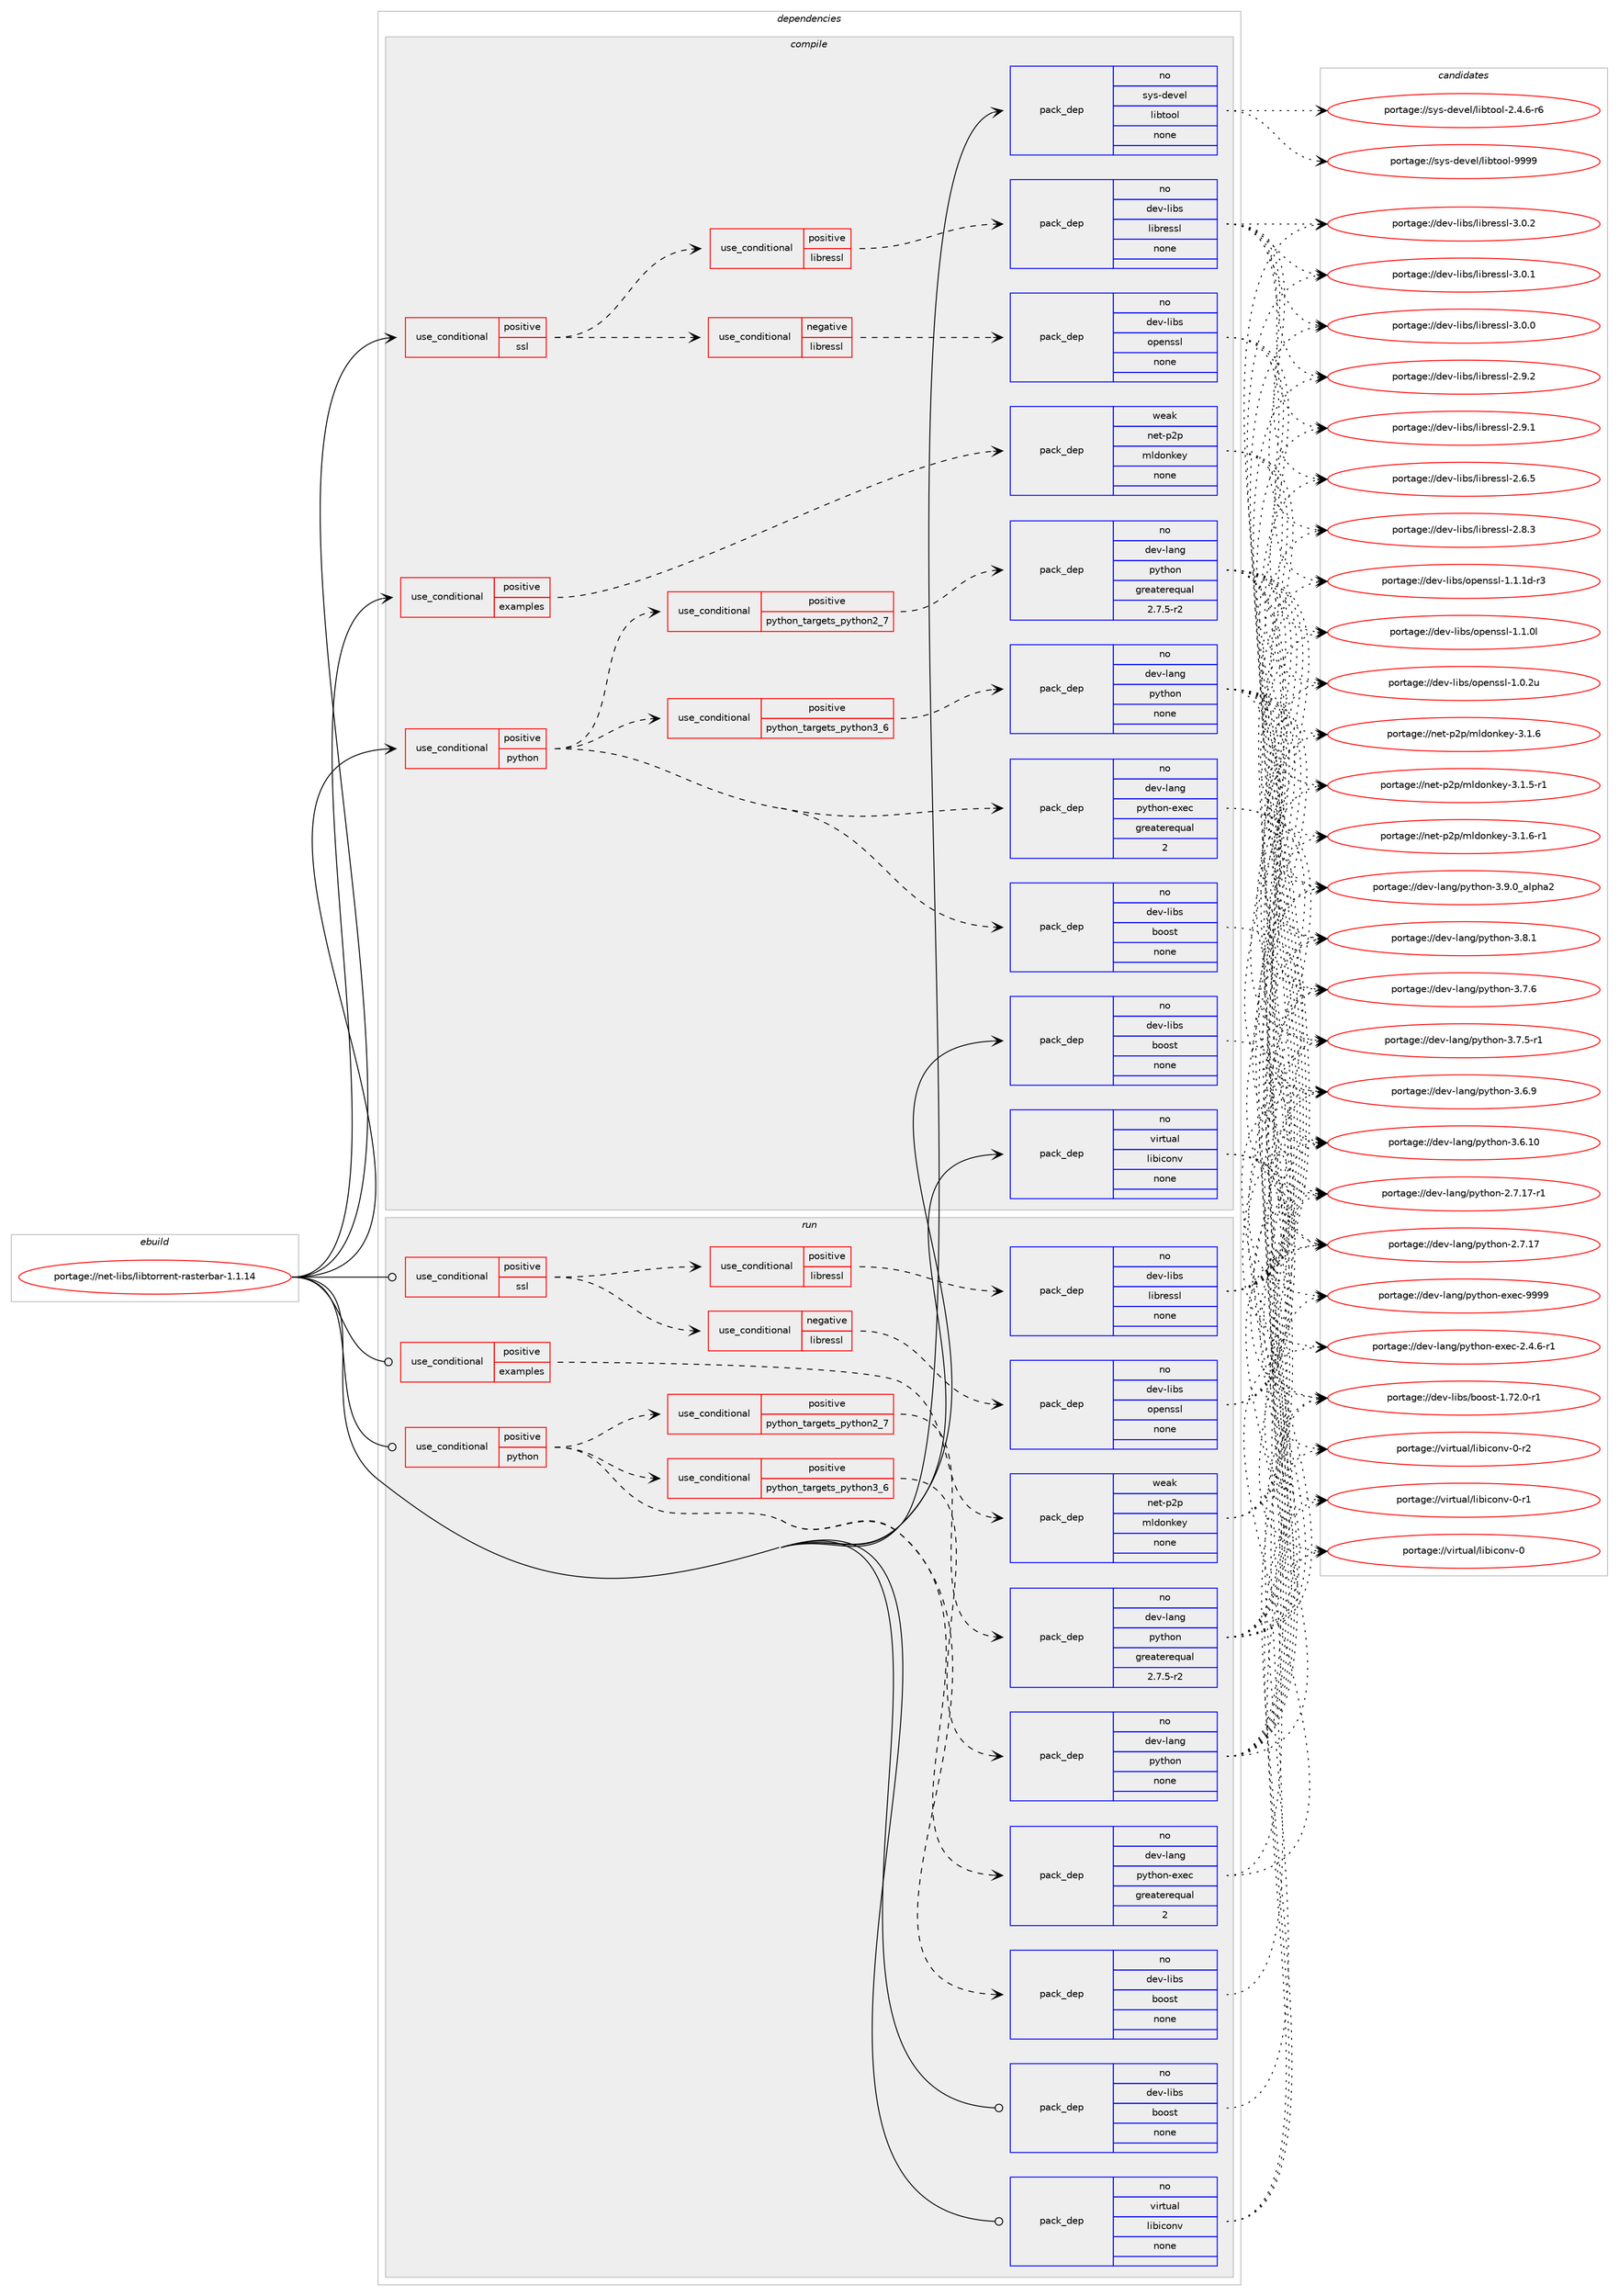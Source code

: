 digraph prolog {

# *************
# Graph options
# *************

newrank=true;
concentrate=true;
compound=true;
graph [rankdir=LR,fontname=Helvetica,fontsize=10,ranksep=1.5];#, ranksep=2.5, nodesep=0.2];
edge  [arrowhead=vee];
node  [fontname=Helvetica,fontsize=10];

# **********
# The ebuild
# **********

subgraph cluster_leftcol {
color=gray;
rank=same;
label=<<i>ebuild</i>>;
id [label="portage://net-libs/libtorrent-rasterbar-1.1.14", color=red, width=4, href="../net-libs/libtorrent-rasterbar-1.1.14.svg"];
}

# ****************
# The dependencies
# ****************

subgraph cluster_midcol {
color=gray;
label=<<i>dependencies</i>>;
subgraph cluster_compile {
fillcolor="#eeeeee";
style=filled;
label=<<i>compile</i>>;
subgraph cond28421 {
dependency132917 [label=<<TABLE BORDER="0" CELLBORDER="1" CELLSPACING="0" CELLPADDING="4"><TR><TD ROWSPAN="3" CELLPADDING="10">use_conditional</TD></TR><TR><TD>positive</TD></TR><TR><TD>examples</TD></TR></TABLE>>, shape=none, color=red];
subgraph pack102275 {
dependency132918 [label=<<TABLE BORDER="0" CELLBORDER="1" CELLSPACING="0" CELLPADDING="4" WIDTH="220"><TR><TD ROWSPAN="6" CELLPADDING="30">pack_dep</TD></TR><TR><TD WIDTH="110">weak</TD></TR><TR><TD>net-p2p</TD></TR><TR><TD>mldonkey</TD></TR><TR><TD>none</TD></TR><TR><TD></TD></TR></TABLE>>, shape=none, color=blue];
}
dependency132917:e -> dependency132918:w [weight=20,style="dashed",arrowhead="vee"];
}
id:e -> dependency132917:w [weight=20,style="solid",arrowhead="vee"];
subgraph cond28422 {
dependency132919 [label=<<TABLE BORDER="0" CELLBORDER="1" CELLSPACING="0" CELLPADDING="4"><TR><TD ROWSPAN="3" CELLPADDING="10">use_conditional</TD></TR><TR><TD>positive</TD></TR><TR><TD>python</TD></TR></TABLE>>, shape=none, color=red];
subgraph cond28423 {
dependency132920 [label=<<TABLE BORDER="0" CELLBORDER="1" CELLSPACING="0" CELLPADDING="4"><TR><TD ROWSPAN="3" CELLPADDING="10">use_conditional</TD></TR><TR><TD>positive</TD></TR><TR><TD>python_targets_python2_7</TD></TR></TABLE>>, shape=none, color=red];
subgraph pack102276 {
dependency132921 [label=<<TABLE BORDER="0" CELLBORDER="1" CELLSPACING="0" CELLPADDING="4" WIDTH="220"><TR><TD ROWSPAN="6" CELLPADDING="30">pack_dep</TD></TR><TR><TD WIDTH="110">no</TD></TR><TR><TD>dev-lang</TD></TR><TR><TD>python</TD></TR><TR><TD>greaterequal</TD></TR><TR><TD>2.7.5-r2</TD></TR></TABLE>>, shape=none, color=blue];
}
dependency132920:e -> dependency132921:w [weight=20,style="dashed",arrowhead="vee"];
}
dependency132919:e -> dependency132920:w [weight=20,style="dashed",arrowhead="vee"];
subgraph cond28424 {
dependency132922 [label=<<TABLE BORDER="0" CELLBORDER="1" CELLSPACING="0" CELLPADDING="4"><TR><TD ROWSPAN="3" CELLPADDING="10">use_conditional</TD></TR><TR><TD>positive</TD></TR><TR><TD>python_targets_python3_6</TD></TR></TABLE>>, shape=none, color=red];
subgraph pack102277 {
dependency132923 [label=<<TABLE BORDER="0" CELLBORDER="1" CELLSPACING="0" CELLPADDING="4" WIDTH="220"><TR><TD ROWSPAN="6" CELLPADDING="30">pack_dep</TD></TR><TR><TD WIDTH="110">no</TD></TR><TR><TD>dev-lang</TD></TR><TR><TD>python</TD></TR><TR><TD>none</TD></TR><TR><TD></TD></TR></TABLE>>, shape=none, color=blue];
}
dependency132922:e -> dependency132923:w [weight=20,style="dashed",arrowhead="vee"];
}
dependency132919:e -> dependency132922:w [weight=20,style="dashed",arrowhead="vee"];
subgraph pack102278 {
dependency132924 [label=<<TABLE BORDER="0" CELLBORDER="1" CELLSPACING="0" CELLPADDING="4" WIDTH="220"><TR><TD ROWSPAN="6" CELLPADDING="30">pack_dep</TD></TR><TR><TD WIDTH="110">no</TD></TR><TR><TD>dev-lang</TD></TR><TR><TD>python-exec</TD></TR><TR><TD>greaterequal</TD></TR><TR><TD>2</TD></TR></TABLE>>, shape=none, color=blue];
}
dependency132919:e -> dependency132924:w [weight=20,style="dashed",arrowhead="vee"];
subgraph pack102279 {
dependency132925 [label=<<TABLE BORDER="0" CELLBORDER="1" CELLSPACING="0" CELLPADDING="4" WIDTH="220"><TR><TD ROWSPAN="6" CELLPADDING="30">pack_dep</TD></TR><TR><TD WIDTH="110">no</TD></TR><TR><TD>dev-libs</TD></TR><TR><TD>boost</TD></TR><TR><TD>none</TD></TR><TR><TD></TD></TR></TABLE>>, shape=none, color=blue];
}
dependency132919:e -> dependency132925:w [weight=20,style="dashed",arrowhead="vee"];
}
id:e -> dependency132919:w [weight=20,style="solid",arrowhead="vee"];
subgraph cond28425 {
dependency132926 [label=<<TABLE BORDER="0" CELLBORDER="1" CELLSPACING="0" CELLPADDING="4"><TR><TD ROWSPAN="3" CELLPADDING="10">use_conditional</TD></TR><TR><TD>positive</TD></TR><TR><TD>ssl</TD></TR></TABLE>>, shape=none, color=red];
subgraph cond28426 {
dependency132927 [label=<<TABLE BORDER="0" CELLBORDER="1" CELLSPACING="0" CELLPADDING="4"><TR><TD ROWSPAN="3" CELLPADDING="10">use_conditional</TD></TR><TR><TD>negative</TD></TR><TR><TD>libressl</TD></TR></TABLE>>, shape=none, color=red];
subgraph pack102280 {
dependency132928 [label=<<TABLE BORDER="0" CELLBORDER="1" CELLSPACING="0" CELLPADDING="4" WIDTH="220"><TR><TD ROWSPAN="6" CELLPADDING="30">pack_dep</TD></TR><TR><TD WIDTH="110">no</TD></TR><TR><TD>dev-libs</TD></TR><TR><TD>openssl</TD></TR><TR><TD>none</TD></TR><TR><TD></TD></TR></TABLE>>, shape=none, color=blue];
}
dependency132927:e -> dependency132928:w [weight=20,style="dashed",arrowhead="vee"];
}
dependency132926:e -> dependency132927:w [weight=20,style="dashed",arrowhead="vee"];
subgraph cond28427 {
dependency132929 [label=<<TABLE BORDER="0" CELLBORDER="1" CELLSPACING="0" CELLPADDING="4"><TR><TD ROWSPAN="3" CELLPADDING="10">use_conditional</TD></TR><TR><TD>positive</TD></TR><TR><TD>libressl</TD></TR></TABLE>>, shape=none, color=red];
subgraph pack102281 {
dependency132930 [label=<<TABLE BORDER="0" CELLBORDER="1" CELLSPACING="0" CELLPADDING="4" WIDTH="220"><TR><TD ROWSPAN="6" CELLPADDING="30">pack_dep</TD></TR><TR><TD WIDTH="110">no</TD></TR><TR><TD>dev-libs</TD></TR><TR><TD>libressl</TD></TR><TR><TD>none</TD></TR><TR><TD></TD></TR></TABLE>>, shape=none, color=blue];
}
dependency132929:e -> dependency132930:w [weight=20,style="dashed",arrowhead="vee"];
}
dependency132926:e -> dependency132929:w [weight=20,style="dashed",arrowhead="vee"];
}
id:e -> dependency132926:w [weight=20,style="solid",arrowhead="vee"];
subgraph pack102282 {
dependency132931 [label=<<TABLE BORDER="0" CELLBORDER="1" CELLSPACING="0" CELLPADDING="4" WIDTH="220"><TR><TD ROWSPAN="6" CELLPADDING="30">pack_dep</TD></TR><TR><TD WIDTH="110">no</TD></TR><TR><TD>dev-libs</TD></TR><TR><TD>boost</TD></TR><TR><TD>none</TD></TR><TR><TD></TD></TR></TABLE>>, shape=none, color=blue];
}
id:e -> dependency132931:w [weight=20,style="solid",arrowhead="vee"];
subgraph pack102283 {
dependency132932 [label=<<TABLE BORDER="0" CELLBORDER="1" CELLSPACING="0" CELLPADDING="4" WIDTH="220"><TR><TD ROWSPAN="6" CELLPADDING="30">pack_dep</TD></TR><TR><TD WIDTH="110">no</TD></TR><TR><TD>sys-devel</TD></TR><TR><TD>libtool</TD></TR><TR><TD>none</TD></TR><TR><TD></TD></TR></TABLE>>, shape=none, color=blue];
}
id:e -> dependency132932:w [weight=20,style="solid",arrowhead="vee"];
subgraph pack102284 {
dependency132933 [label=<<TABLE BORDER="0" CELLBORDER="1" CELLSPACING="0" CELLPADDING="4" WIDTH="220"><TR><TD ROWSPAN="6" CELLPADDING="30">pack_dep</TD></TR><TR><TD WIDTH="110">no</TD></TR><TR><TD>virtual</TD></TR><TR><TD>libiconv</TD></TR><TR><TD>none</TD></TR><TR><TD></TD></TR></TABLE>>, shape=none, color=blue];
}
id:e -> dependency132933:w [weight=20,style="solid",arrowhead="vee"];
}
subgraph cluster_compileandrun {
fillcolor="#eeeeee";
style=filled;
label=<<i>compile and run</i>>;
}
subgraph cluster_run {
fillcolor="#eeeeee";
style=filled;
label=<<i>run</i>>;
subgraph cond28428 {
dependency132934 [label=<<TABLE BORDER="0" CELLBORDER="1" CELLSPACING="0" CELLPADDING="4"><TR><TD ROWSPAN="3" CELLPADDING="10">use_conditional</TD></TR><TR><TD>positive</TD></TR><TR><TD>examples</TD></TR></TABLE>>, shape=none, color=red];
subgraph pack102285 {
dependency132935 [label=<<TABLE BORDER="0" CELLBORDER="1" CELLSPACING="0" CELLPADDING="4" WIDTH="220"><TR><TD ROWSPAN="6" CELLPADDING="30">pack_dep</TD></TR><TR><TD WIDTH="110">weak</TD></TR><TR><TD>net-p2p</TD></TR><TR><TD>mldonkey</TD></TR><TR><TD>none</TD></TR><TR><TD></TD></TR></TABLE>>, shape=none, color=blue];
}
dependency132934:e -> dependency132935:w [weight=20,style="dashed",arrowhead="vee"];
}
id:e -> dependency132934:w [weight=20,style="solid",arrowhead="odot"];
subgraph cond28429 {
dependency132936 [label=<<TABLE BORDER="0" CELLBORDER="1" CELLSPACING="0" CELLPADDING="4"><TR><TD ROWSPAN="3" CELLPADDING="10">use_conditional</TD></TR><TR><TD>positive</TD></TR><TR><TD>python</TD></TR></TABLE>>, shape=none, color=red];
subgraph cond28430 {
dependency132937 [label=<<TABLE BORDER="0" CELLBORDER="1" CELLSPACING="0" CELLPADDING="4"><TR><TD ROWSPAN="3" CELLPADDING="10">use_conditional</TD></TR><TR><TD>positive</TD></TR><TR><TD>python_targets_python2_7</TD></TR></TABLE>>, shape=none, color=red];
subgraph pack102286 {
dependency132938 [label=<<TABLE BORDER="0" CELLBORDER="1" CELLSPACING="0" CELLPADDING="4" WIDTH="220"><TR><TD ROWSPAN="6" CELLPADDING="30">pack_dep</TD></TR><TR><TD WIDTH="110">no</TD></TR><TR><TD>dev-lang</TD></TR><TR><TD>python</TD></TR><TR><TD>greaterequal</TD></TR><TR><TD>2.7.5-r2</TD></TR></TABLE>>, shape=none, color=blue];
}
dependency132937:e -> dependency132938:w [weight=20,style="dashed",arrowhead="vee"];
}
dependency132936:e -> dependency132937:w [weight=20,style="dashed",arrowhead="vee"];
subgraph cond28431 {
dependency132939 [label=<<TABLE BORDER="0" CELLBORDER="1" CELLSPACING="0" CELLPADDING="4"><TR><TD ROWSPAN="3" CELLPADDING="10">use_conditional</TD></TR><TR><TD>positive</TD></TR><TR><TD>python_targets_python3_6</TD></TR></TABLE>>, shape=none, color=red];
subgraph pack102287 {
dependency132940 [label=<<TABLE BORDER="0" CELLBORDER="1" CELLSPACING="0" CELLPADDING="4" WIDTH="220"><TR><TD ROWSPAN="6" CELLPADDING="30">pack_dep</TD></TR><TR><TD WIDTH="110">no</TD></TR><TR><TD>dev-lang</TD></TR><TR><TD>python</TD></TR><TR><TD>none</TD></TR><TR><TD></TD></TR></TABLE>>, shape=none, color=blue];
}
dependency132939:e -> dependency132940:w [weight=20,style="dashed",arrowhead="vee"];
}
dependency132936:e -> dependency132939:w [weight=20,style="dashed",arrowhead="vee"];
subgraph pack102288 {
dependency132941 [label=<<TABLE BORDER="0" CELLBORDER="1" CELLSPACING="0" CELLPADDING="4" WIDTH="220"><TR><TD ROWSPAN="6" CELLPADDING="30">pack_dep</TD></TR><TR><TD WIDTH="110">no</TD></TR><TR><TD>dev-lang</TD></TR><TR><TD>python-exec</TD></TR><TR><TD>greaterequal</TD></TR><TR><TD>2</TD></TR></TABLE>>, shape=none, color=blue];
}
dependency132936:e -> dependency132941:w [weight=20,style="dashed",arrowhead="vee"];
subgraph pack102289 {
dependency132942 [label=<<TABLE BORDER="0" CELLBORDER="1" CELLSPACING="0" CELLPADDING="4" WIDTH="220"><TR><TD ROWSPAN="6" CELLPADDING="30">pack_dep</TD></TR><TR><TD WIDTH="110">no</TD></TR><TR><TD>dev-libs</TD></TR><TR><TD>boost</TD></TR><TR><TD>none</TD></TR><TR><TD></TD></TR></TABLE>>, shape=none, color=blue];
}
dependency132936:e -> dependency132942:w [weight=20,style="dashed",arrowhead="vee"];
}
id:e -> dependency132936:w [weight=20,style="solid",arrowhead="odot"];
subgraph cond28432 {
dependency132943 [label=<<TABLE BORDER="0" CELLBORDER="1" CELLSPACING="0" CELLPADDING="4"><TR><TD ROWSPAN="3" CELLPADDING="10">use_conditional</TD></TR><TR><TD>positive</TD></TR><TR><TD>ssl</TD></TR></TABLE>>, shape=none, color=red];
subgraph cond28433 {
dependency132944 [label=<<TABLE BORDER="0" CELLBORDER="1" CELLSPACING="0" CELLPADDING="4"><TR><TD ROWSPAN="3" CELLPADDING="10">use_conditional</TD></TR><TR><TD>negative</TD></TR><TR><TD>libressl</TD></TR></TABLE>>, shape=none, color=red];
subgraph pack102290 {
dependency132945 [label=<<TABLE BORDER="0" CELLBORDER="1" CELLSPACING="0" CELLPADDING="4" WIDTH="220"><TR><TD ROWSPAN="6" CELLPADDING="30">pack_dep</TD></TR><TR><TD WIDTH="110">no</TD></TR><TR><TD>dev-libs</TD></TR><TR><TD>openssl</TD></TR><TR><TD>none</TD></TR><TR><TD></TD></TR></TABLE>>, shape=none, color=blue];
}
dependency132944:e -> dependency132945:w [weight=20,style="dashed",arrowhead="vee"];
}
dependency132943:e -> dependency132944:w [weight=20,style="dashed",arrowhead="vee"];
subgraph cond28434 {
dependency132946 [label=<<TABLE BORDER="0" CELLBORDER="1" CELLSPACING="0" CELLPADDING="4"><TR><TD ROWSPAN="3" CELLPADDING="10">use_conditional</TD></TR><TR><TD>positive</TD></TR><TR><TD>libressl</TD></TR></TABLE>>, shape=none, color=red];
subgraph pack102291 {
dependency132947 [label=<<TABLE BORDER="0" CELLBORDER="1" CELLSPACING="0" CELLPADDING="4" WIDTH="220"><TR><TD ROWSPAN="6" CELLPADDING="30">pack_dep</TD></TR><TR><TD WIDTH="110">no</TD></TR><TR><TD>dev-libs</TD></TR><TR><TD>libressl</TD></TR><TR><TD>none</TD></TR><TR><TD></TD></TR></TABLE>>, shape=none, color=blue];
}
dependency132946:e -> dependency132947:w [weight=20,style="dashed",arrowhead="vee"];
}
dependency132943:e -> dependency132946:w [weight=20,style="dashed",arrowhead="vee"];
}
id:e -> dependency132943:w [weight=20,style="solid",arrowhead="odot"];
subgraph pack102292 {
dependency132948 [label=<<TABLE BORDER="0" CELLBORDER="1" CELLSPACING="0" CELLPADDING="4" WIDTH="220"><TR><TD ROWSPAN="6" CELLPADDING="30">pack_dep</TD></TR><TR><TD WIDTH="110">no</TD></TR><TR><TD>dev-libs</TD></TR><TR><TD>boost</TD></TR><TR><TD>none</TD></TR><TR><TD></TD></TR></TABLE>>, shape=none, color=blue];
}
id:e -> dependency132948:w [weight=20,style="solid",arrowhead="odot"];
subgraph pack102293 {
dependency132949 [label=<<TABLE BORDER="0" CELLBORDER="1" CELLSPACING="0" CELLPADDING="4" WIDTH="220"><TR><TD ROWSPAN="6" CELLPADDING="30">pack_dep</TD></TR><TR><TD WIDTH="110">no</TD></TR><TR><TD>virtual</TD></TR><TR><TD>libiconv</TD></TR><TR><TD>none</TD></TR><TR><TD></TD></TR></TABLE>>, shape=none, color=blue];
}
id:e -> dependency132949:w [weight=20,style="solid",arrowhead="odot"];
}
}

# **************
# The candidates
# **************

subgraph cluster_choices {
rank=same;
color=gray;
label=<<i>candidates</i>>;

subgraph choice102275 {
color=black;
nodesep=1;
choice1101011164511250112471091081001111101071011214551464946544511449 [label="portage://net-p2p/mldonkey-3.1.6-r1", color=red, width=4,href="../net-p2p/mldonkey-3.1.6-r1.svg"];
choice110101116451125011247109108100111110107101121455146494654 [label="portage://net-p2p/mldonkey-3.1.6", color=red, width=4,href="../net-p2p/mldonkey-3.1.6.svg"];
choice1101011164511250112471091081001111101071011214551464946534511449 [label="portage://net-p2p/mldonkey-3.1.5-r1", color=red, width=4,href="../net-p2p/mldonkey-3.1.5-r1.svg"];
dependency132918:e -> choice1101011164511250112471091081001111101071011214551464946544511449:w [style=dotted,weight="100"];
dependency132918:e -> choice110101116451125011247109108100111110107101121455146494654:w [style=dotted,weight="100"];
dependency132918:e -> choice1101011164511250112471091081001111101071011214551464946534511449:w [style=dotted,weight="100"];
}
subgraph choice102276 {
color=black;
nodesep=1;
choice10010111845108971101034711212111610411111045514657464895971081121049750 [label="portage://dev-lang/python-3.9.0_alpha2", color=red, width=4,href="../dev-lang/python-3.9.0_alpha2.svg"];
choice100101118451089711010347112121116104111110455146564649 [label="portage://dev-lang/python-3.8.1", color=red, width=4,href="../dev-lang/python-3.8.1.svg"];
choice100101118451089711010347112121116104111110455146554654 [label="portage://dev-lang/python-3.7.6", color=red, width=4,href="../dev-lang/python-3.7.6.svg"];
choice1001011184510897110103471121211161041111104551465546534511449 [label="portage://dev-lang/python-3.7.5-r1", color=red, width=4,href="../dev-lang/python-3.7.5-r1.svg"];
choice100101118451089711010347112121116104111110455146544657 [label="portage://dev-lang/python-3.6.9", color=red, width=4,href="../dev-lang/python-3.6.9.svg"];
choice10010111845108971101034711212111610411111045514654464948 [label="portage://dev-lang/python-3.6.10", color=red, width=4,href="../dev-lang/python-3.6.10.svg"];
choice100101118451089711010347112121116104111110455046554649554511449 [label="portage://dev-lang/python-2.7.17-r1", color=red, width=4,href="../dev-lang/python-2.7.17-r1.svg"];
choice10010111845108971101034711212111610411111045504655464955 [label="portage://dev-lang/python-2.7.17", color=red, width=4,href="../dev-lang/python-2.7.17.svg"];
dependency132921:e -> choice10010111845108971101034711212111610411111045514657464895971081121049750:w [style=dotted,weight="100"];
dependency132921:e -> choice100101118451089711010347112121116104111110455146564649:w [style=dotted,weight="100"];
dependency132921:e -> choice100101118451089711010347112121116104111110455146554654:w [style=dotted,weight="100"];
dependency132921:e -> choice1001011184510897110103471121211161041111104551465546534511449:w [style=dotted,weight="100"];
dependency132921:e -> choice100101118451089711010347112121116104111110455146544657:w [style=dotted,weight="100"];
dependency132921:e -> choice10010111845108971101034711212111610411111045514654464948:w [style=dotted,weight="100"];
dependency132921:e -> choice100101118451089711010347112121116104111110455046554649554511449:w [style=dotted,weight="100"];
dependency132921:e -> choice10010111845108971101034711212111610411111045504655464955:w [style=dotted,weight="100"];
}
subgraph choice102277 {
color=black;
nodesep=1;
choice10010111845108971101034711212111610411111045514657464895971081121049750 [label="portage://dev-lang/python-3.9.0_alpha2", color=red, width=4,href="../dev-lang/python-3.9.0_alpha2.svg"];
choice100101118451089711010347112121116104111110455146564649 [label="portage://dev-lang/python-3.8.1", color=red, width=4,href="../dev-lang/python-3.8.1.svg"];
choice100101118451089711010347112121116104111110455146554654 [label="portage://dev-lang/python-3.7.6", color=red, width=4,href="../dev-lang/python-3.7.6.svg"];
choice1001011184510897110103471121211161041111104551465546534511449 [label="portage://dev-lang/python-3.7.5-r1", color=red, width=4,href="../dev-lang/python-3.7.5-r1.svg"];
choice100101118451089711010347112121116104111110455146544657 [label="portage://dev-lang/python-3.6.9", color=red, width=4,href="../dev-lang/python-3.6.9.svg"];
choice10010111845108971101034711212111610411111045514654464948 [label="portage://dev-lang/python-3.6.10", color=red, width=4,href="../dev-lang/python-3.6.10.svg"];
choice100101118451089711010347112121116104111110455046554649554511449 [label="portage://dev-lang/python-2.7.17-r1", color=red, width=4,href="../dev-lang/python-2.7.17-r1.svg"];
choice10010111845108971101034711212111610411111045504655464955 [label="portage://dev-lang/python-2.7.17", color=red, width=4,href="../dev-lang/python-2.7.17.svg"];
dependency132923:e -> choice10010111845108971101034711212111610411111045514657464895971081121049750:w [style=dotted,weight="100"];
dependency132923:e -> choice100101118451089711010347112121116104111110455146564649:w [style=dotted,weight="100"];
dependency132923:e -> choice100101118451089711010347112121116104111110455146554654:w [style=dotted,weight="100"];
dependency132923:e -> choice1001011184510897110103471121211161041111104551465546534511449:w [style=dotted,weight="100"];
dependency132923:e -> choice100101118451089711010347112121116104111110455146544657:w [style=dotted,weight="100"];
dependency132923:e -> choice10010111845108971101034711212111610411111045514654464948:w [style=dotted,weight="100"];
dependency132923:e -> choice100101118451089711010347112121116104111110455046554649554511449:w [style=dotted,weight="100"];
dependency132923:e -> choice10010111845108971101034711212111610411111045504655464955:w [style=dotted,weight="100"];
}
subgraph choice102278 {
color=black;
nodesep=1;
choice10010111845108971101034711212111610411111045101120101994557575757 [label="portage://dev-lang/python-exec-9999", color=red, width=4,href="../dev-lang/python-exec-9999.svg"];
choice10010111845108971101034711212111610411111045101120101994550465246544511449 [label="portage://dev-lang/python-exec-2.4.6-r1", color=red, width=4,href="../dev-lang/python-exec-2.4.6-r1.svg"];
dependency132924:e -> choice10010111845108971101034711212111610411111045101120101994557575757:w [style=dotted,weight="100"];
dependency132924:e -> choice10010111845108971101034711212111610411111045101120101994550465246544511449:w [style=dotted,weight="100"];
}
subgraph choice102279 {
color=black;
nodesep=1;
choice10010111845108105981154798111111115116454946555046484511449 [label="portage://dev-libs/boost-1.72.0-r1", color=red, width=4,href="../dev-libs/boost-1.72.0-r1.svg"];
dependency132925:e -> choice10010111845108105981154798111111115116454946555046484511449:w [style=dotted,weight="100"];
}
subgraph choice102280 {
color=black;
nodesep=1;
choice1001011184510810598115471111121011101151151084549464946491004511451 [label="portage://dev-libs/openssl-1.1.1d-r3", color=red, width=4,href="../dev-libs/openssl-1.1.1d-r3.svg"];
choice100101118451081059811547111112101110115115108454946494648108 [label="portage://dev-libs/openssl-1.1.0l", color=red, width=4,href="../dev-libs/openssl-1.1.0l.svg"];
choice100101118451081059811547111112101110115115108454946484650117 [label="portage://dev-libs/openssl-1.0.2u", color=red, width=4,href="../dev-libs/openssl-1.0.2u.svg"];
dependency132928:e -> choice1001011184510810598115471111121011101151151084549464946491004511451:w [style=dotted,weight="100"];
dependency132928:e -> choice100101118451081059811547111112101110115115108454946494648108:w [style=dotted,weight="100"];
dependency132928:e -> choice100101118451081059811547111112101110115115108454946484650117:w [style=dotted,weight="100"];
}
subgraph choice102281 {
color=black;
nodesep=1;
choice10010111845108105981154710810598114101115115108455146484650 [label="portage://dev-libs/libressl-3.0.2", color=red, width=4,href="../dev-libs/libressl-3.0.2.svg"];
choice10010111845108105981154710810598114101115115108455146484649 [label="portage://dev-libs/libressl-3.0.1", color=red, width=4,href="../dev-libs/libressl-3.0.1.svg"];
choice10010111845108105981154710810598114101115115108455146484648 [label="portage://dev-libs/libressl-3.0.0", color=red, width=4,href="../dev-libs/libressl-3.0.0.svg"];
choice10010111845108105981154710810598114101115115108455046574650 [label="portage://dev-libs/libressl-2.9.2", color=red, width=4,href="../dev-libs/libressl-2.9.2.svg"];
choice10010111845108105981154710810598114101115115108455046574649 [label="portage://dev-libs/libressl-2.9.1", color=red, width=4,href="../dev-libs/libressl-2.9.1.svg"];
choice10010111845108105981154710810598114101115115108455046564651 [label="portage://dev-libs/libressl-2.8.3", color=red, width=4,href="../dev-libs/libressl-2.8.3.svg"];
choice10010111845108105981154710810598114101115115108455046544653 [label="portage://dev-libs/libressl-2.6.5", color=red, width=4,href="../dev-libs/libressl-2.6.5.svg"];
dependency132930:e -> choice10010111845108105981154710810598114101115115108455146484650:w [style=dotted,weight="100"];
dependency132930:e -> choice10010111845108105981154710810598114101115115108455146484649:w [style=dotted,weight="100"];
dependency132930:e -> choice10010111845108105981154710810598114101115115108455146484648:w [style=dotted,weight="100"];
dependency132930:e -> choice10010111845108105981154710810598114101115115108455046574650:w [style=dotted,weight="100"];
dependency132930:e -> choice10010111845108105981154710810598114101115115108455046574649:w [style=dotted,weight="100"];
dependency132930:e -> choice10010111845108105981154710810598114101115115108455046564651:w [style=dotted,weight="100"];
dependency132930:e -> choice10010111845108105981154710810598114101115115108455046544653:w [style=dotted,weight="100"];
}
subgraph choice102282 {
color=black;
nodesep=1;
choice10010111845108105981154798111111115116454946555046484511449 [label="portage://dev-libs/boost-1.72.0-r1", color=red, width=4,href="../dev-libs/boost-1.72.0-r1.svg"];
dependency132931:e -> choice10010111845108105981154798111111115116454946555046484511449:w [style=dotted,weight="100"];
}
subgraph choice102283 {
color=black;
nodesep=1;
choice1151211154510010111810110847108105981161111111084557575757 [label="portage://sys-devel/libtool-9999", color=red, width=4,href="../sys-devel/libtool-9999.svg"];
choice1151211154510010111810110847108105981161111111084550465246544511454 [label="portage://sys-devel/libtool-2.4.6-r6", color=red, width=4,href="../sys-devel/libtool-2.4.6-r6.svg"];
dependency132932:e -> choice1151211154510010111810110847108105981161111111084557575757:w [style=dotted,weight="100"];
dependency132932:e -> choice1151211154510010111810110847108105981161111111084550465246544511454:w [style=dotted,weight="100"];
}
subgraph choice102284 {
color=black;
nodesep=1;
choice1181051141161179710847108105981059911111011845484511450 [label="portage://virtual/libiconv-0-r2", color=red, width=4,href="../virtual/libiconv-0-r2.svg"];
choice1181051141161179710847108105981059911111011845484511449 [label="portage://virtual/libiconv-0-r1", color=red, width=4,href="../virtual/libiconv-0-r1.svg"];
choice118105114116117971084710810598105991111101184548 [label="portage://virtual/libiconv-0", color=red, width=4,href="../virtual/libiconv-0.svg"];
dependency132933:e -> choice1181051141161179710847108105981059911111011845484511450:w [style=dotted,weight="100"];
dependency132933:e -> choice1181051141161179710847108105981059911111011845484511449:w [style=dotted,weight="100"];
dependency132933:e -> choice118105114116117971084710810598105991111101184548:w [style=dotted,weight="100"];
}
subgraph choice102285 {
color=black;
nodesep=1;
choice1101011164511250112471091081001111101071011214551464946544511449 [label="portage://net-p2p/mldonkey-3.1.6-r1", color=red, width=4,href="../net-p2p/mldonkey-3.1.6-r1.svg"];
choice110101116451125011247109108100111110107101121455146494654 [label="portage://net-p2p/mldonkey-3.1.6", color=red, width=4,href="../net-p2p/mldonkey-3.1.6.svg"];
choice1101011164511250112471091081001111101071011214551464946534511449 [label="portage://net-p2p/mldonkey-3.1.5-r1", color=red, width=4,href="../net-p2p/mldonkey-3.1.5-r1.svg"];
dependency132935:e -> choice1101011164511250112471091081001111101071011214551464946544511449:w [style=dotted,weight="100"];
dependency132935:e -> choice110101116451125011247109108100111110107101121455146494654:w [style=dotted,weight="100"];
dependency132935:e -> choice1101011164511250112471091081001111101071011214551464946534511449:w [style=dotted,weight="100"];
}
subgraph choice102286 {
color=black;
nodesep=1;
choice10010111845108971101034711212111610411111045514657464895971081121049750 [label="portage://dev-lang/python-3.9.0_alpha2", color=red, width=4,href="../dev-lang/python-3.9.0_alpha2.svg"];
choice100101118451089711010347112121116104111110455146564649 [label="portage://dev-lang/python-3.8.1", color=red, width=4,href="../dev-lang/python-3.8.1.svg"];
choice100101118451089711010347112121116104111110455146554654 [label="portage://dev-lang/python-3.7.6", color=red, width=4,href="../dev-lang/python-3.7.6.svg"];
choice1001011184510897110103471121211161041111104551465546534511449 [label="portage://dev-lang/python-3.7.5-r1", color=red, width=4,href="../dev-lang/python-3.7.5-r1.svg"];
choice100101118451089711010347112121116104111110455146544657 [label="portage://dev-lang/python-3.6.9", color=red, width=4,href="../dev-lang/python-3.6.9.svg"];
choice10010111845108971101034711212111610411111045514654464948 [label="portage://dev-lang/python-3.6.10", color=red, width=4,href="../dev-lang/python-3.6.10.svg"];
choice100101118451089711010347112121116104111110455046554649554511449 [label="portage://dev-lang/python-2.7.17-r1", color=red, width=4,href="../dev-lang/python-2.7.17-r1.svg"];
choice10010111845108971101034711212111610411111045504655464955 [label="portage://dev-lang/python-2.7.17", color=red, width=4,href="../dev-lang/python-2.7.17.svg"];
dependency132938:e -> choice10010111845108971101034711212111610411111045514657464895971081121049750:w [style=dotted,weight="100"];
dependency132938:e -> choice100101118451089711010347112121116104111110455146564649:w [style=dotted,weight="100"];
dependency132938:e -> choice100101118451089711010347112121116104111110455146554654:w [style=dotted,weight="100"];
dependency132938:e -> choice1001011184510897110103471121211161041111104551465546534511449:w [style=dotted,weight="100"];
dependency132938:e -> choice100101118451089711010347112121116104111110455146544657:w [style=dotted,weight="100"];
dependency132938:e -> choice10010111845108971101034711212111610411111045514654464948:w [style=dotted,weight="100"];
dependency132938:e -> choice100101118451089711010347112121116104111110455046554649554511449:w [style=dotted,weight="100"];
dependency132938:e -> choice10010111845108971101034711212111610411111045504655464955:w [style=dotted,weight="100"];
}
subgraph choice102287 {
color=black;
nodesep=1;
choice10010111845108971101034711212111610411111045514657464895971081121049750 [label="portage://dev-lang/python-3.9.0_alpha2", color=red, width=4,href="../dev-lang/python-3.9.0_alpha2.svg"];
choice100101118451089711010347112121116104111110455146564649 [label="portage://dev-lang/python-3.8.1", color=red, width=4,href="../dev-lang/python-3.8.1.svg"];
choice100101118451089711010347112121116104111110455146554654 [label="portage://dev-lang/python-3.7.6", color=red, width=4,href="../dev-lang/python-3.7.6.svg"];
choice1001011184510897110103471121211161041111104551465546534511449 [label="portage://dev-lang/python-3.7.5-r1", color=red, width=4,href="../dev-lang/python-3.7.5-r1.svg"];
choice100101118451089711010347112121116104111110455146544657 [label="portage://dev-lang/python-3.6.9", color=red, width=4,href="../dev-lang/python-3.6.9.svg"];
choice10010111845108971101034711212111610411111045514654464948 [label="portage://dev-lang/python-3.6.10", color=red, width=4,href="../dev-lang/python-3.6.10.svg"];
choice100101118451089711010347112121116104111110455046554649554511449 [label="portage://dev-lang/python-2.7.17-r1", color=red, width=4,href="../dev-lang/python-2.7.17-r1.svg"];
choice10010111845108971101034711212111610411111045504655464955 [label="portage://dev-lang/python-2.7.17", color=red, width=4,href="../dev-lang/python-2.7.17.svg"];
dependency132940:e -> choice10010111845108971101034711212111610411111045514657464895971081121049750:w [style=dotted,weight="100"];
dependency132940:e -> choice100101118451089711010347112121116104111110455146564649:w [style=dotted,weight="100"];
dependency132940:e -> choice100101118451089711010347112121116104111110455146554654:w [style=dotted,weight="100"];
dependency132940:e -> choice1001011184510897110103471121211161041111104551465546534511449:w [style=dotted,weight="100"];
dependency132940:e -> choice100101118451089711010347112121116104111110455146544657:w [style=dotted,weight="100"];
dependency132940:e -> choice10010111845108971101034711212111610411111045514654464948:w [style=dotted,weight="100"];
dependency132940:e -> choice100101118451089711010347112121116104111110455046554649554511449:w [style=dotted,weight="100"];
dependency132940:e -> choice10010111845108971101034711212111610411111045504655464955:w [style=dotted,weight="100"];
}
subgraph choice102288 {
color=black;
nodesep=1;
choice10010111845108971101034711212111610411111045101120101994557575757 [label="portage://dev-lang/python-exec-9999", color=red, width=4,href="../dev-lang/python-exec-9999.svg"];
choice10010111845108971101034711212111610411111045101120101994550465246544511449 [label="portage://dev-lang/python-exec-2.4.6-r1", color=red, width=4,href="../dev-lang/python-exec-2.4.6-r1.svg"];
dependency132941:e -> choice10010111845108971101034711212111610411111045101120101994557575757:w [style=dotted,weight="100"];
dependency132941:e -> choice10010111845108971101034711212111610411111045101120101994550465246544511449:w [style=dotted,weight="100"];
}
subgraph choice102289 {
color=black;
nodesep=1;
choice10010111845108105981154798111111115116454946555046484511449 [label="portage://dev-libs/boost-1.72.0-r1", color=red, width=4,href="../dev-libs/boost-1.72.0-r1.svg"];
dependency132942:e -> choice10010111845108105981154798111111115116454946555046484511449:w [style=dotted,weight="100"];
}
subgraph choice102290 {
color=black;
nodesep=1;
choice1001011184510810598115471111121011101151151084549464946491004511451 [label="portage://dev-libs/openssl-1.1.1d-r3", color=red, width=4,href="../dev-libs/openssl-1.1.1d-r3.svg"];
choice100101118451081059811547111112101110115115108454946494648108 [label="portage://dev-libs/openssl-1.1.0l", color=red, width=4,href="../dev-libs/openssl-1.1.0l.svg"];
choice100101118451081059811547111112101110115115108454946484650117 [label="portage://dev-libs/openssl-1.0.2u", color=red, width=4,href="../dev-libs/openssl-1.0.2u.svg"];
dependency132945:e -> choice1001011184510810598115471111121011101151151084549464946491004511451:w [style=dotted,weight="100"];
dependency132945:e -> choice100101118451081059811547111112101110115115108454946494648108:w [style=dotted,weight="100"];
dependency132945:e -> choice100101118451081059811547111112101110115115108454946484650117:w [style=dotted,weight="100"];
}
subgraph choice102291 {
color=black;
nodesep=1;
choice10010111845108105981154710810598114101115115108455146484650 [label="portage://dev-libs/libressl-3.0.2", color=red, width=4,href="../dev-libs/libressl-3.0.2.svg"];
choice10010111845108105981154710810598114101115115108455146484649 [label="portage://dev-libs/libressl-3.0.1", color=red, width=4,href="../dev-libs/libressl-3.0.1.svg"];
choice10010111845108105981154710810598114101115115108455146484648 [label="portage://dev-libs/libressl-3.0.0", color=red, width=4,href="../dev-libs/libressl-3.0.0.svg"];
choice10010111845108105981154710810598114101115115108455046574650 [label="portage://dev-libs/libressl-2.9.2", color=red, width=4,href="../dev-libs/libressl-2.9.2.svg"];
choice10010111845108105981154710810598114101115115108455046574649 [label="portage://dev-libs/libressl-2.9.1", color=red, width=4,href="../dev-libs/libressl-2.9.1.svg"];
choice10010111845108105981154710810598114101115115108455046564651 [label="portage://dev-libs/libressl-2.8.3", color=red, width=4,href="../dev-libs/libressl-2.8.3.svg"];
choice10010111845108105981154710810598114101115115108455046544653 [label="portage://dev-libs/libressl-2.6.5", color=red, width=4,href="../dev-libs/libressl-2.6.5.svg"];
dependency132947:e -> choice10010111845108105981154710810598114101115115108455146484650:w [style=dotted,weight="100"];
dependency132947:e -> choice10010111845108105981154710810598114101115115108455146484649:w [style=dotted,weight="100"];
dependency132947:e -> choice10010111845108105981154710810598114101115115108455146484648:w [style=dotted,weight="100"];
dependency132947:e -> choice10010111845108105981154710810598114101115115108455046574650:w [style=dotted,weight="100"];
dependency132947:e -> choice10010111845108105981154710810598114101115115108455046574649:w [style=dotted,weight="100"];
dependency132947:e -> choice10010111845108105981154710810598114101115115108455046564651:w [style=dotted,weight="100"];
dependency132947:e -> choice10010111845108105981154710810598114101115115108455046544653:w [style=dotted,weight="100"];
}
subgraph choice102292 {
color=black;
nodesep=1;
choice10010111845108105981154798111111115116454946555046484511449 [label="portage://dev-libs/boost-1.72.0-r1", color=red, width=4,href="../dev-libs/boost-1.72.0-r1.svg"];
dependency132948:e -> choice10010111845108105981154798111111115116454946555046484511449:w [style=dotted,weight="100"];
}
subgraph choice102293 {
color=black;
nodesep=1;
choice1181051141161179710847108105981059911111011845484511450 [label="portage://virtual/libiconv-0-r2", color=red, width=4,href="../virtual/libiconv-0-r2.svg"];
choice1181051141161179710847108105981059911111011845484511449 [label="portage://virtual/libiconv-0-r1", color=red, width=4,href="../virtual/libiconv-0-r1.svg"];
choice118105114116117971084710810598105991111101184548 [label="portage://virtual/libiconv-0", color=red, width=4,href="../virtual/libiconv-0.svg"];
dependency132949:e -> choice1181051141161179710847108105981059911111011845484511450:w [style=dotted,weight="100"];
dependency132949:e -> choice1181051141161179710847108105981059911111011845484511449:w [style=dotted,weight="100"];
dependency132949:e -> choice118105114116117971084710810598105991111101184548:w [style=dotted,weight="100"];
}
}

}
